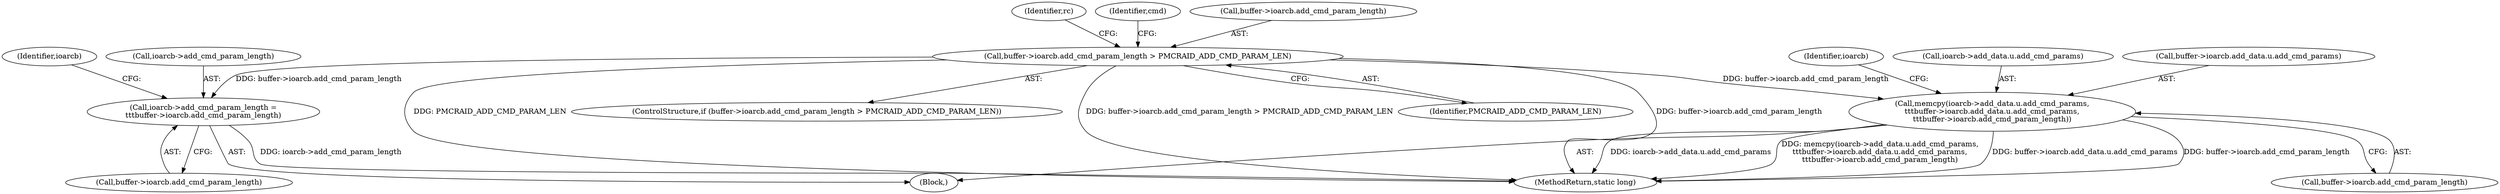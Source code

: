 digraph "0_linux_b5b515445f4f5a905c5dd27e6e682868ccd6c09d@pointer" {
"1000285" [label="(Call,buffer->ioarcb.add_cmd_param_length > PMCRAID_ADD_CMD_PARAM_LEN)"];
"1000397" [label="(Call,ioarcb->add_cmd_param_length =\n\t\t\tbuffer->ioarcb.add_cmd_param_length)"];
"1000415" [label="(Call,memcpy(ioarcb->add_data.u.add_cmd_params,\n\t\t\tbuffer->ioarcb.add_data.u.add_cmd_params,\n\t\t\tbuffer->ioarcb.add_cmd_param_length))"];
"1000439" [label="(Identifier,ioarcb)"];
"1000416" [label="(Call,ioarcb->add_data.u.add_cmd_params)"];
"1000401" [label="(Call,buffer->ioarcb.add_cmd_param_length)"];
"1000284" [label="(ControlStructure,if (buffer->ioarcb.add_cmd_param_length > PMCRAID_ADD_CMD_PARAM_LEN))"];
"1000398" [label="(Call,ioarcb->add_cmd_param_length)"];
"1000294" [label="(Identifier,rc)"];
"1000285" [label="(Call,buffer->ioarcb.add_cmd_param_length > PMCRAID_ADD_CMD_PARAM_LEN)"];
"1000299" [label="(Identifier,cmd)"];
"1000755" [label="(MethodReturn,static long)"];
"1000415" [label="(Call,memcpy(ioarcb->add_data.u.add_cmd_params,\n\t\t\tbuffer->ioarcb.add_data.u.add_cmd_params,\n\t\t\tbuffer->ioarcb.add_cmd_param_length))"];
"1000286" [label="(Call,buffer->ioarcb.add_cmd_param_length)"];
"1000397" [label="(Call,ioarcb->add_cmd_param_length =\n\t\t\tbuffer->ioarcb.add_cmd_param_length)"];
"1000396" [label="(Block,)"];
"1000432" [label="(Call,buffer->ioarcb.add_cmd_param_length)"];
"1000423" [label="(Call,buffer->ioarcb.add_data.u.add_cmd_params)"];
"1000291" [label="(Identifier,PMCRAID_ADD_CMD_PARAM_LEN)"];
"1000408" [label="(Identifier,ioarcb)"];
"1000285" -> "1000284"  [label="AST: "];
"1000285" -> "1000291"  [label="CFG: "];
"1000286" -> "1000285"  [label="AST: "];
"1000291" -> "1000285"  [label="AST: "];
"1000294" -> "1000285"  [label="CFG: "];
"1000299" -> "1000285"  [label="CFG: "];
"1000285" -> "1000755"  [label="DDG: buffer->ioarcb.add_cmd_param_length"];
"1000285" -> "1000755"  [label="DDG: PMCRAID_ADD_CMD_PARAM_LEN"];
"1000285" -> "1000755"  [label="DDG: buffer->ioarcb.add_cmd_param_length > PMCRAID_ADD_CMD_PARAM_LEN"];
"1000285" -> "1000397"  [label="DDG: buffer->ioarcb.add_cmd_param_length"];
"1000285" -> "1000415"  [label="DDG: buffer->ioarcb.add_cmd_param_length"];
"1000397" -> "1000396"  [label="AST: "];
"1000397" -> "1000401"  [label="CFG: "];
"1000398" -> "1000397"  [label="AST: "];
"1000401" -> "1000397"  [label="AST: "];
"1000408" -> "1000397"  [label="CFG: "];
"1000397" -> "1000755"  [label="DDG: ioarcb->add_cmd_param_length"];
"1000415" -> "1000396"  [label="AST: "];
"1000415" -> "1000432"  [label="CFG: "];
"1000416" -> "1000415"  [label="AST: "];
"1000423" -> "1000415"  [label="AST: "];
"1000432" -> "1000415"  [label="AST: "];
"1000439" -> "1000415"  [label="CFG: "];
"1000415" -> "1000755"  [label="DDG: buffer->ioarcb.add_data.u.add_cmd_params"];
"1000415" -> "1000755"  [label="DDG: buffer->ioarcb.add_cmd_param_length"];
"1000415" -> "1000755"  [label="DDG: ioarcb->add_data.u.add_cmd_params"];
"1000415" -> "1000755"  [label="DDG: memcpy(ioarcb->add_data.u.add_cmd_params,\n\t\t\tbuffer->ioarcb.add_data.u.add_cmd_params,\n\t\t\tbuffer->ioarcb.add_cmd_param_length)"];
}
